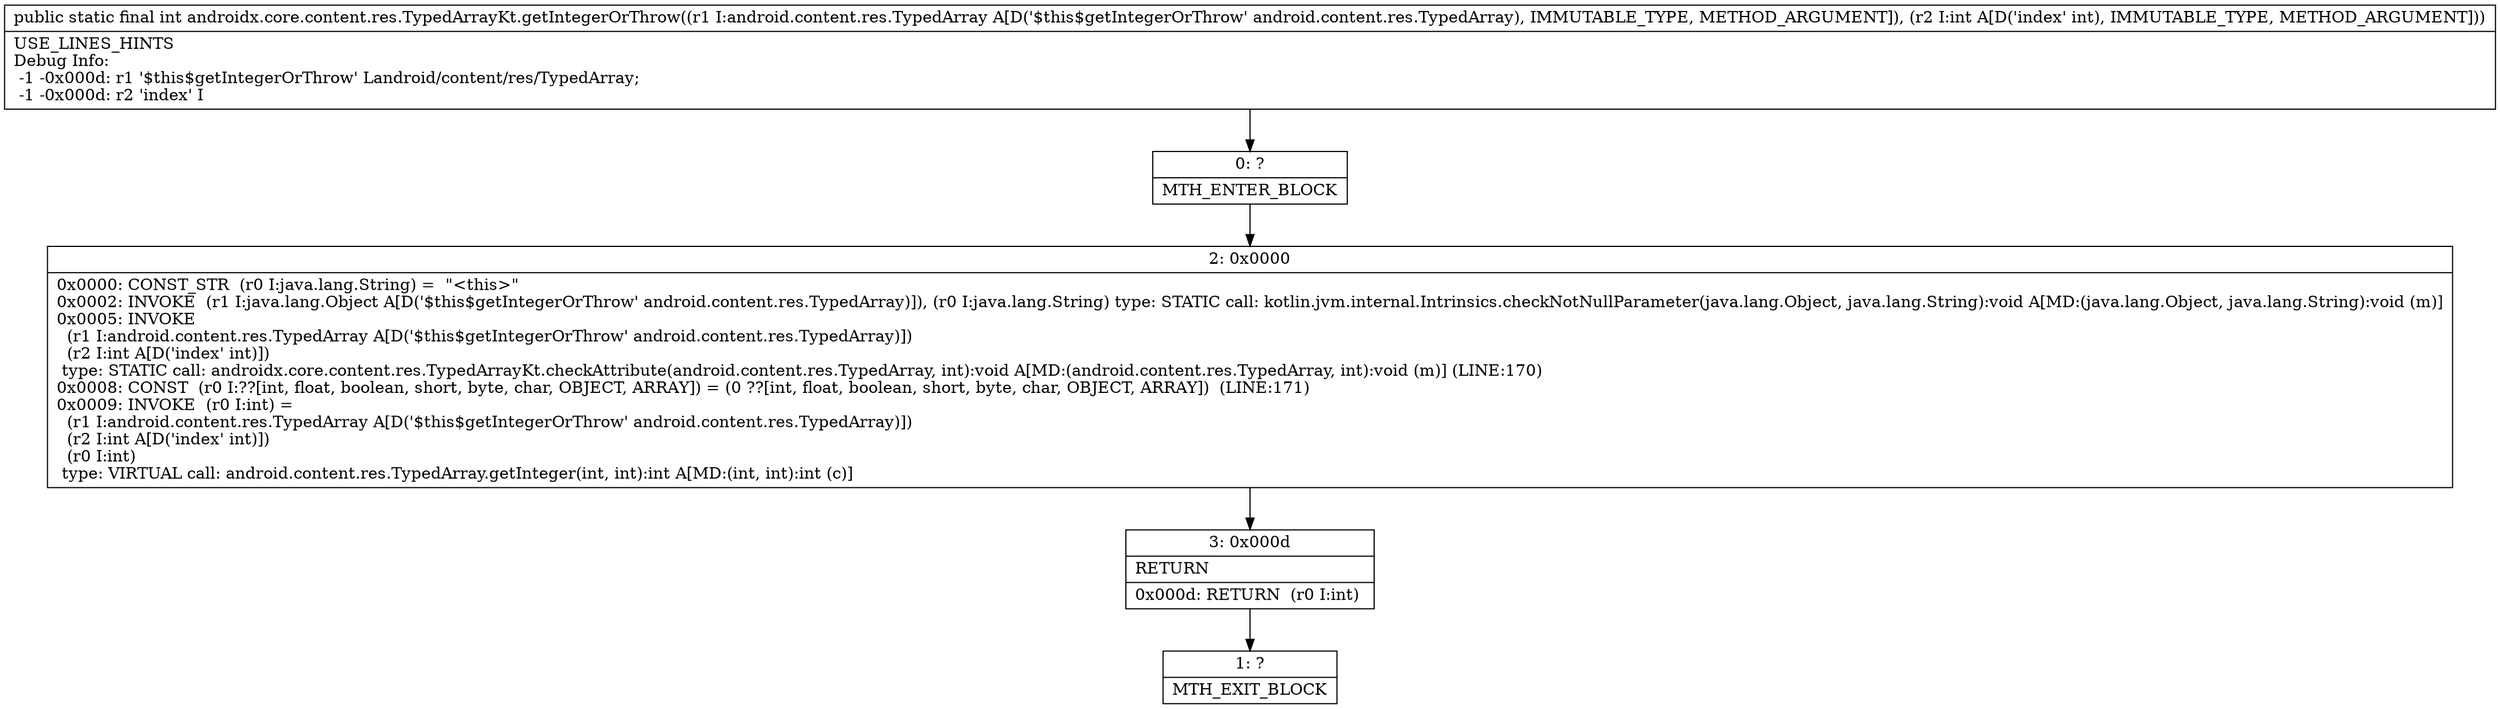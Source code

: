 digraph "CFG forandroidx.core.content.res.TypedArrayKt.getIntegerOrThrow(Landroid\/content\/res\/TypedArray;I)I" {
Node_0 [shape=record,label="{0\:\ ?|MTH_ENTER_BLOCK\l}"];
Node_2 [shape=record,label="{2\:\ 0x0000|0x0000: CONST_STR  (r0 I:java.lang.String) =  \"\<this\>\" \l0x0002: INVOKE  (r1 I:java.lang.Object A[D('$this$getIntegerOrThrow' android.content.res.TypedArray)]), (r0 I:java.lang.String) type: STATIC call: kotlin.jvm.internal.Intrinsics.checkNotNullParameter(java.lang.Object, java.lang.String):void A[MD:(java.lang.Object, java.lang.String):void (m)]\l0x0005: INVOKE  \l  (r1 I:android.content.res.TypedArray A[D('$this$getIntegerOrThrow' android.content.res.TypedArray)])\l  (r2 I:int A[D('index' int)])\l type: STATIC call: androidx.core.content.res.TypedArrayKt.checkAttribute(android.content.res.TypedArray, int):void A[MD:(android.content.res.TypedArray, int):void (m)] (LINE:170)\l0x0008: CONST  (r0 I:??[int, float, boolean, short, byte, char, OBJECT, ARRAY]) = (0 ??[int, float, boolean, short, byte, char, OBJECT, ARRAY])  (LINE:171)\l0x0009: INVOKE  (r0 I:int) = \l  (r1 I:android.content.res.TypedArray A[D('$this$getIntegerOrThrow' android.content.res.TypedArray)])\l  (r2 I:int A[D('index' int)])\l  (r0 I:int)\l type: VIRTUAL call: android.content.res.TypedArray.getInteger(int, int):int A[MD:(int, int):int (c)]\l}"];
Node_3 [shape=record,label="{3\:\ 0x000d|RETURN\l|0x000d: RETURN  (r0 I:int) \l}"];
Node_1 [shape=record,label="{1\:\ ?|MTH_EXIT_BLOCK\l}"];
MethodNode[shape=record,label="{public static final int androidx.core.content.res.TypedArrayKt.getIntegerOrThrow((r1 I:android.content.res.TypedArray A[D('$this$getIntegerOrThrow' android.content.res.TypedArray), IMMUTABLE_TYPE, METHOD_ARGUMENT]), (r2 I:int A[D('index' int), IMMUTABLE_TYPE, METHOD_ARGUMENT]))  | USE_LINES_HINTS\lDebug Info:\l  \-1 \-0x000d: r1 '$this$getIntegerOrThrow' Landroid\/content\/res\/TypedArray;\l  \-1 \-0x000d: r2 'index' I\l}"];
MethodNode -> Node_0;Node_0 -> Node_2;
Node_2 -> Node_3;
Node_3 -> Node_1;
}

